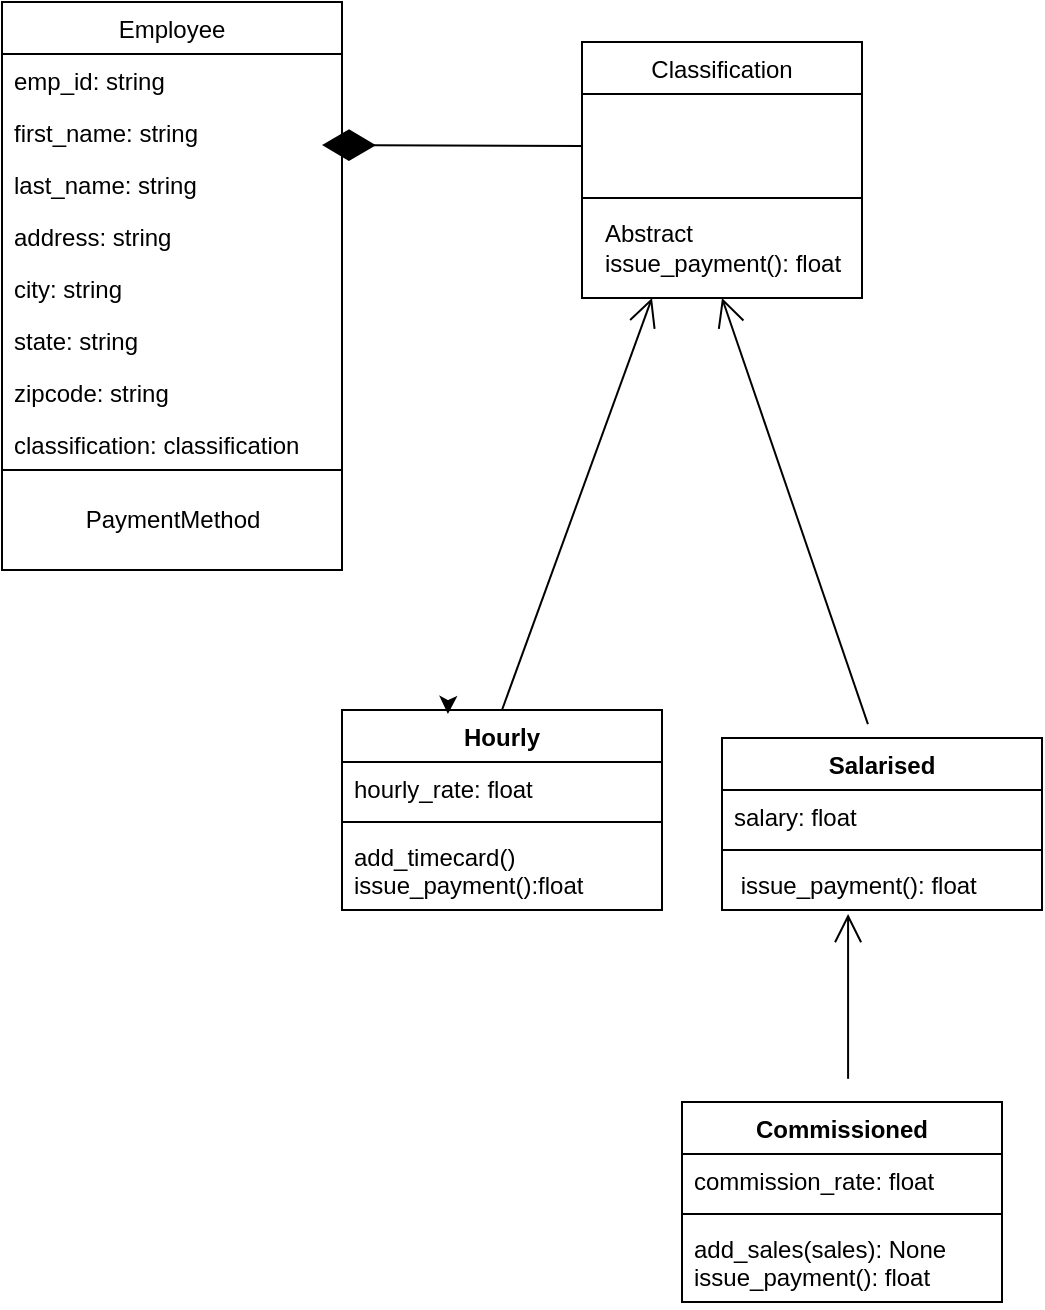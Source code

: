 <mxfile version="13.8.7" type="device"><diagram id="HvYMLdUWuXiZIALMGrdY" name="Page-1"><mxGraphModel dx="1422" dy="791" grid="1" gridSize="10" guides="1" tooltips="1" connect="1" arrows="1" fold="1" page="1" pageScale="1" pageWidth="850" pageHeight="1100" math="0" shadow="0"><root><mxCell id="0"/><mxCell id="1" parent="0"/><mxCell id="fk_O61HdYi5KUIBFM48R-2" value="Employee" style="swimlane;fontStyle=0;childLayout=stackLayout;horizontal=1;startSize=26;fillColor=none;horizontalStack=0;resizeParent=1;resizeParentMax=0;resizeLast=0;collapsible=1;marginBottom=0;" vertex="1" parent="1"><mxGeometry x="110" y="110" width="170" height="284" as="geometry"/></mxCell><mxCell id="fk_O61HdYi5KUIBFM48R-3" value="emp_id: string" style="text;strokeColor=none;fillColor=none;align=left;verticalAlign=top;spacingLeft=4;spacingRight=4;overflow=hidden;rotatable=0;points=[[0,0.5],[1,0.5]];portConstraint=eastwest;" vertex="1" parent="fk_O61HdYi5KUIBFM48R-2"><mxGeometry y="26" width="170" height="26" as="geometry"/></mxCell><mxCell id="fk_O61HdYi5KUIBFM48R-4" value="first_name: string" style="text;strokeColor=none;fillColor=none;align=left;verticalAlign=top;spacingLeft=4;spacingRight=4;overflow=hidden;rotatable=0;points=[[0,0.5],[1,0.5]];portConstraint=eastwest;" vertex="1" parent="fk_O61HdYi5KUIBFM48R-2"><mxGeometry y="52" width="170" height="26" as="geometry"/></mxCell><mxCell id="fk_O61HdYi5KUIBFM48R-5" value="last_name: string" style="text;strokeColor=none;fillColor=none;align=left;verticalAlign=top;spacingLeft=4;spacingRight=4;overflow=hidden;rotatable=0;points=[[0,0.5],[1,0.5]];portConstraint=eastwest;" vertex="1" parent="fk_O61HdYi5KUIBFM48R-2"><mxGeometry y="78" width="170" height="26" as="geometry"/></mxCell><mxCell id="fk_O61HdYi5KUIBFM48R-13" value="address: string" style="text;strokeColor=none;fillColor=none;align=left;verticalAlign=top;spacingLeft=4;spacingRight=4;overflow=hidden;rotatable=0;points=[[0,0.5],[1,0.5]];portConstraint=eastwest;" vertex="1" parent="fk_O61HdYi5KUIBFM48R-2"><mxGeometry y="104" width="170" height="26" as="geometry"/></mxCell><mxCell id="fk_O61HdYi5KUIBFM48R-11" value="city: string" style="text;strokeColor=none;fillColor=none;align=left;verticalAlign=top;spacingLeft=4;spacingRight=4;overflow=hidden;rotatable=0;points=[[0,0.5],[1,0.5]];portConstraint=eastwest;" vertex="1" parent="fk_O61HdYi5KUIBFM48R-2"><mxGeometry y="130" width="170" height="26" as="geometry"/></mxCell><mxCell id="fk_O61HdYi5KUIBFM48R-14" value="state: string" style="text;strokeColor=none;fillColor=none;align=left;verticalAlign=top;spacingLeft=4;spacingRight=4;overflow=hidden;rotatable=0;points=[[0,0.5],[1,0.5]];portConstraint=eastwest;" vertex="1" parent="fk_O61HdYi5KUIBFM48R-2"><mxGeometry y="156" width="170" height="26" as="geometry"/></mxCell><mxCell id="fk_O61HdYi5KUIBFM48R-15" value="zipcode: string" style="text;strokeColor=none;fillColor=none;align=left;verticalAlign=top;spacingLeft=4;spacingRight=4;overflow=hidden;rotatable=0;points=[[0,0.5],[1,0.5]];portConstraint=eastwest;" vertex="1" parent="fk_O61HdYi5KUIBFM48R-2"><mxGeometry y="182" width="170" height="26" as="geometry"/></mxCell><mxCell id="fk_O61HdYi5KUIBFM48R-16" value="classification: classification" style="text;strokeColor=none;fillColor=none;align=left;verticalAlign=top;spacingLeft=4;spacingRight=4;overflow=hidden;rotatable=0;points=[[0,0.5],[1,0.5]];portConstraint=eastwest;" vertex="1" parent="fk_O61HdYi5KUIBFM48R-2"><mxGeometry y="208" width="170" height="26" as="geometry"/></mxCell><mxCell id="fk_O61HdYi5KUIBFM48R-20" value="PaymentMethod" style="html=1;" vertex="1" parent="fk_O61HdYi5KUIBFM48R-2"><mxGeometry y="234" width="170" height="50" as="geometry"/></mxCell><mxCell id="fk_O61HdYi5KUIBFM48R-6" value="" style="endArrow=diamondThin;endFill=1;endSize=24;html=1;" edge="1" parent="1"><mxGeometry width="160" relative="1" as="geometry"><mxPoint x="400" y="182" as="sourcePoint"/><mxPoint x="270" y="181.5" as="targetPoint"/></mxGeometry></mxCell><mxCell id="fk_O61HdYi5KUIBFM48R-7" value="Classification" style="swimlane;fontStyle=0;childLayout=stackLayout;horizontal=1;startSize=26;fillColor=none;horizontalStack=0;resizeParent=1;resizeParentMax=0;resizeLast=0;collapsible=1;marginBottom=0;" vertex="1" parent="1"><mxGeometry x="400" y="130" width="140" height="128" as="geometry"/></mxCell><mxCell id="fk_O61HdYi5KUIBFM48R-9" value=" " style="text;strokeColor=none;fillColor=none;align=left;verticalAlign=top;spacingLeft=4;spacingRight=4;overflow=hidden;rotatable=0;points=[[0,0.5],[1,0.5]];portConstraint=eastwest;" vertex="1" parent="fk_O61HdYi5KUIBFM48R-7"><mxGeometry y="26" width="140" height="26" as="geometry"/></mxCell><mxCell id="fk_O61HdYi5KUIBFM48R-10" value=" " style="text;strokeColor=none;fillColor=none;align=left;verticalAlign=top;spacingLeft=4;spacingRight=4;overflow=hidden;rotatable=0;points=[[0,0.5],[1,0.5]];portConstraint=eastwest;" vertex="1" parent="fk_O61HdYi5KUIBFM48R-7"><mxGeometry y="52" width="140" height="26" as="geometry"/></mxCell><mxCell id="fk_O61HdYi5KUIBFM48R-21" value="&lt;div align=&quot;left&quot;&gt;Abstract&lt;br&gt;&lt;/div&gt;&lt;div align=&quot;left&quot;&gt;issue_payment(): float&lt;/div&gt;" style="html=1;" vertex="1" parent="fk_O61HdYi5KUIBFM48R-7"><mxGeometry y="78" width="140" height="50" as="geometry"/></mxCell><mxCell id="fk_O61HdYi5KUIBFM48R-23" value="Hourly" style="swimlane;fontStyle=1;align=center;verticalAlign=top;childLayout=stackLayout;horizontal=1;startSize=26;horizontalStack=0;resizeParent=1;resizeParentMax=0;resizeLast=0;collapsible=1;marginBottom=0;" vertex="1" parent="1"><mxGeometry x="280" y="464" width="160" height="100" as="geometry"/></mxCell><mxCell id="fk_O61HdYi5KUIBFM48R-24" value="hourly_rate: float" style="text;strokeColor=none;fillColor=none;align=left;verticalAlign=top;spacingLeft=4;spacingRight=4;overflow=hidden;rotatable=0;points=[[0,0.5],[1,0.5]];portConstraint=eastwest;" vertex="1" parent="fk_O61HdYi5KUIBFM48R-23"><mxGeometry y="26" width="160" height="26" as="geometry"/></mxCell><mxCell id="fk_O61HdYi5KUIBFM48R-25" value="" style="line;strokeWidth=1;fillColor=none;align=left;verticalAlign=middle;spacingTop=-1;spacingLeft=3;spacingRight=3;rotatable=0;labelPosition=right;points=[];portConstraint=eastwest;" vertex="1" parent="fk_O61HdYi5KUIBFM48R-23"><mxGeometry y="52" width="160" height="8" as="geometry"/></mxCell><mxCell id="fk_O61HdYi5KUIBFM48R-26" value="add_timecard()&#xA;issue_payment():float&#xA;" style="text;strokeColor=none;fillColor=none;align=left;verticalAlign=top;spacingLeft=4;spacingRight=4;overflow=hidden;rotatable=0;points=[[0,0.5],[1,0.5]];portConstraint=eastwest;" vertex="1" parent="fk_O61HdYi5KUIBFM48R-23"><mxGeometry y="60" width="160" height="40" as="geometry"/></mxCell><mxCell id="fk_O61HdYi5KUIBFM48R-28" value="" style="endArrow=open;endFill=1;endSize=12;html=1;entryX=0.25;entryY=1;entryDx=0;entryDy=0;exitX=0.5;exitY=0;exitDx=0;exitDy=0;" edge="1" parent="1" source="fk_O61HdYi5KUIBFM48R-23" target="fk_O61HdYi5KUIBFM48R-21"><mxGeometry width="160" relative="1" as="geometry"><mxPoint x="380" y="470" as="sourcePoint"/><mxPoint x="460" y="400" as="targetPoint"/></mxGeometry></mxCell><mxCell id="fk_O61HdYi5KUIBFM48R-29" value="Salarised" style="swimlane;fontStyle=1;align=center;verticalAlign=top;childLayout=stackLayout;horizontal=1;startSize=26;horizontalStack=0;resizeParent=1;resizeParentMax=0;resizeLast=0;collapsible=1;marginBottom=0;" vertex="1" parent="1"><mxGeometry x="470" y="478" width="160" height="86" as="geometry"/></mxCell><mxCell id="fk_O61HdYi5KUIBFM48R-30" value="salary: float" style="text;strokeColor=none;fillColor=none;align=left;verticalAlign=top;spacingLeft=4;spacingRight=4;overflow=hidden;rotatable=0;points=[[0,0.5],[1,0.5]];portConstraint=eastwest;" vertex="1" parent="fk_O61HdYi5KUIBFM48R-29"><mxGeometry y="26" width="160" height="26" as="geometry"/></mxCell><mxCell id="fk_O61HdYi5KUIBFM48R-31" value="" style="line;strokeWidth=1;fillColor=none;align=left;verticalAlign=middle;spacingTop=-1;spacingLeft=3;spacingRight=3;rotatable=0;labelPosition=right;points=[];portConstraint=eastwest;" vertex="1" parent="fk_O61HdYi5KUIBFM48R-29"><mxGeometry y="52" width="160" height="8" as="geometry"/></mxCell><mxCell id="fk_O61HdYi5KUIBFM48R-32" value=" issue_payment(): float" style="text;strokeColor=none;fillColor=none;align=left;verticalAlign=top;spacingLeft=4;spacingRight=4;overflow=hidden;rotatable=0;points=[[0,0.5],[1,0.5]];portConstraint=eastwest;" vertex="1" parent="fk_O61HdYi5KUIBFM48R-29"><mxGeometry y="60" width="160" height="26" as="geometry"/></mxCell><mxCell id="fk_O61HdYi5KUIBFM48R-33" value="" style="endArrow=open;endFill=1;endSize=12;html=1;entryX=0.5;entryY=1;entryDx=0;entryDy=0;exitX=0.456;exitY=-0.081;exitDx=0;exitDy=0;exitPerimeter=0;" edge="1" parent="1" source="fk_O61HdYi5KUIBFM48R-29" target="fk_O61HdYi5KUIBFM48R-7"><mxGeometry width="160" relative="1" as="geometry"><mxPoint x="460" y="400" as="sourcePoint"/><mxPoint x="620" y="400" as="targetPoint"/></mxGeometry></mxCell><mxCell id="fk_O61HdYi5KUIBFM48R-34" value="" style="endArrow=open;endFill=1;endSize=12;html=1;entryX=0.394;entryY=1.077;entryDx=0;entryDy=0;entryPerimeter=0;exitX=0.519;exitY=-0.116;exitDx=0;exitDy=0;exitPerimeter=0;" edge="1" parent="1" source="fk_O61HdYi5KUIBFM48R-35" target="fk_O61HdYi5KUIBFM48R-32"><mxGeometry width="160" relative="1" as="geometry"><mxPoint x="563" y="650" as="sourcePoint"/><mxPoint x="570" y="490" as="targetPoint"/><Array as="points"/></mxGeometry></mxCell><mxCell id="fk_O61HdYi5KUIBFM48R-35" value="Commissioned" style="swimlane;fontStyle=1;align=center;verticalAlign=top;childLayout=stackLayout;horizontal=1;startSize=26;horizontalStack=0;resizeParent=1;resizeParentMax=0;resizeLast=0;collapsible=1;marginBottom=0;" vertex="1" parent="1"><mxGeometry x="450" y="660" width="160" height="100" as="geometry"/></mxCell><mxCell id="fk_O61HdYi5KUIBFM48R-36" value="commission_rate: float" style="text;strokeColor=none;fillColor=none;align=left;verticalAlign=top;spacingLeft=4;spacingRight=4;overflow=hidden;rotatable=0;points=[[0,0.5],[1,0.5]];portConstraint=eastwest;" vertex="1" parent="fk_O61HdYi5KUIBFM48R-35"><mxGeometry y="26" width="160" height="26" as="geometry"/></mxCell><mxCell id="fk_O61HdYi5KUIBFM48R-37" value="" style="line;strokeWidth=1;fillColor=none;align=left;verticalAlign=middle;spacingTop=-1;spacingLeft=3;spacingRight=3;rotatable=0;labelPosition=right;points=[];portConstraint=eastwest;" vertex="1" parent="fk_O61HdYi5KUIBFM48R-35"><mxGeometry y="52" width="160" height="8" as="geometry"/></mxCell><mxCell id="fk_O61HdYi5KUIBFM48R-38" value="add_sales(sales): None&#xA;issue_payment(): float&#xA;" style="text;strokeColor=none;fillColor=none;align=left;verticalAlign=top;spacingLeft=4;spacingRight=4;overflow=hidden;rotatable=0;points=[[0,0.5],[1,0.5]];portConstraint=eastwest;" vertex="1" parent="fk_O61HdYi5KUIBFM48R-35"><mxGeometry y="60" width="160" height="40" as="geometry"/></mxCell><mxCell id="fk_O61HdYi5KUIBFM48R-39" style="edgeStyle=orthogonalEdgeStyle;rounded=0;orthogonalLoop=1;jettySize=auto;html=1;exitX=0.5;exitY=0;exitDx=0;exitDy=0;entryX=0.331;entryY=0.02;entryDx=0;entryDy=0;entryPerimeter=0;" edge="1" parent="1" source="fk_O61HdYi5KUIBFM48R-23" target="fk_O61HdYi5KUIBFM48R-23"><mxGeometry relative="1" as="geometry"/></mxCell></root></mxGraphModel></diagram></mxfile>